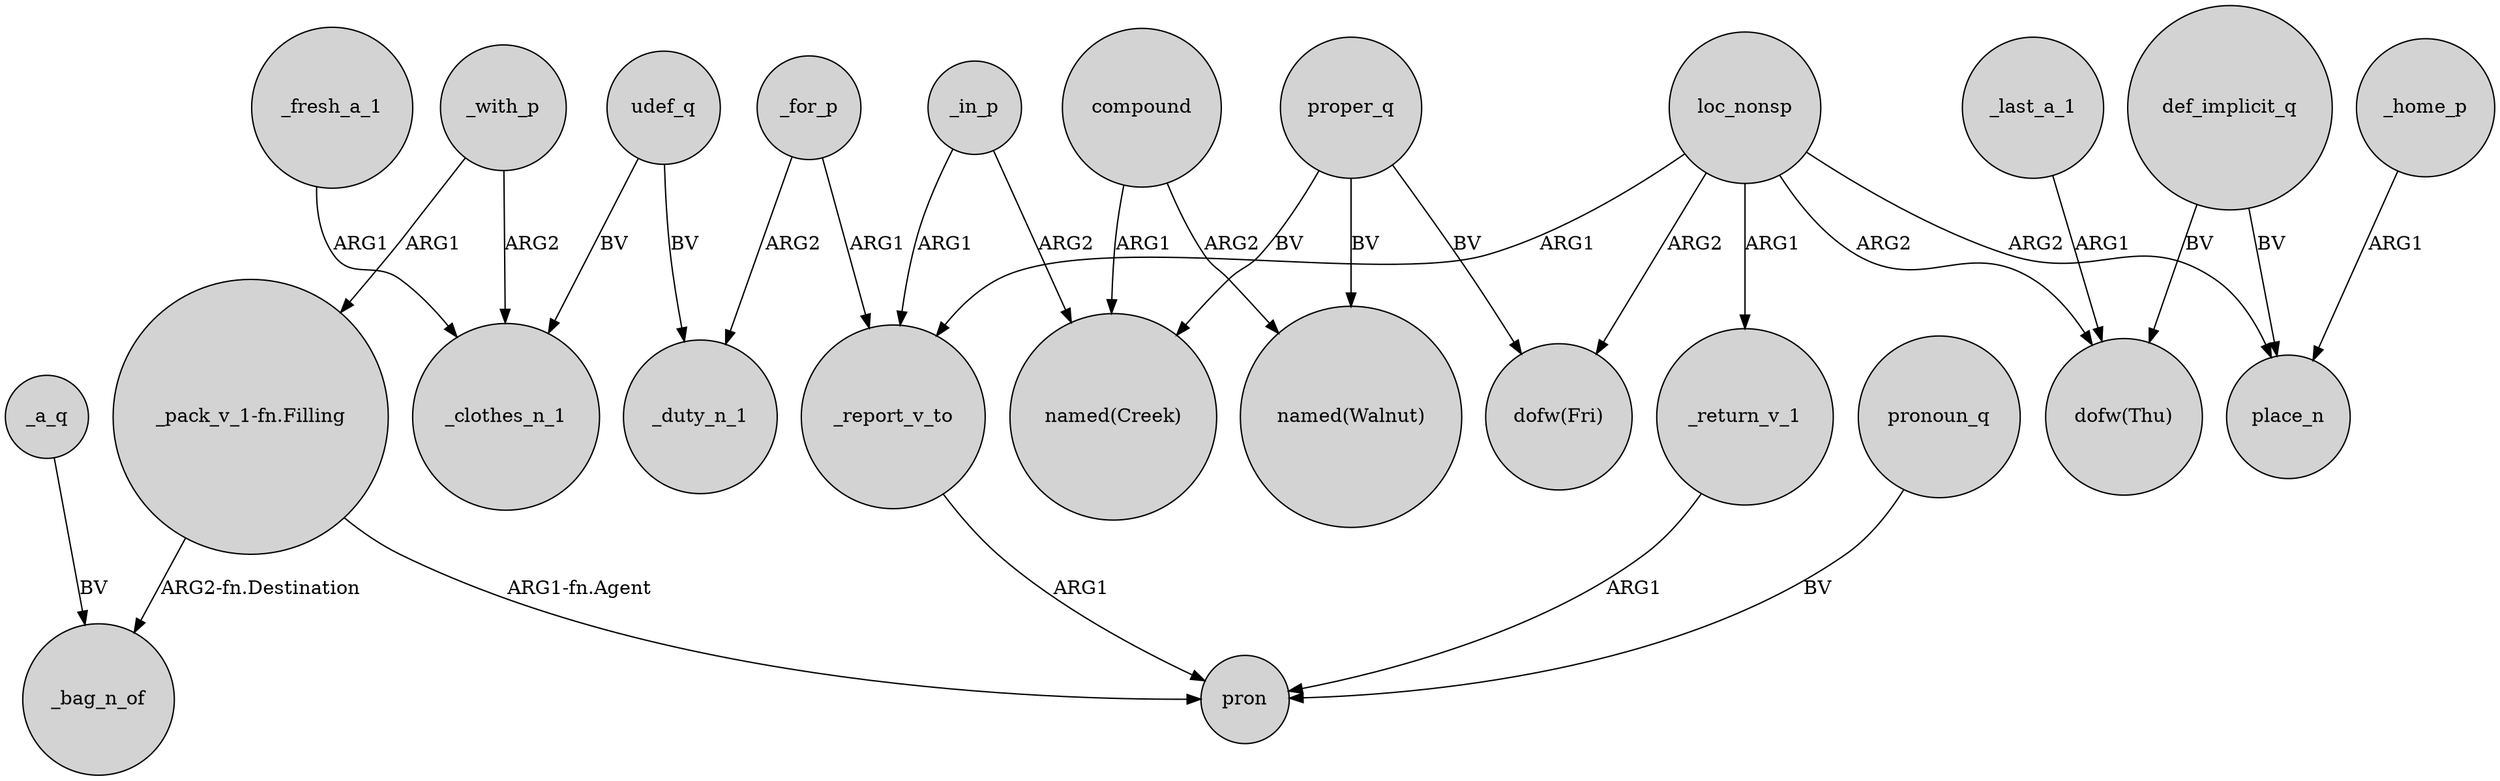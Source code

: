 digraph {
	node [shape=circle style=filled]
	udef_q -> _clothes_n_1 [label=BV]
	proper_q -> "dofw(Fri)" [label=BV]
	proper_q -> "named(Creek)" [label=BV]
	"_pack_v_1-fn.Filling" -> _bag_n_of [label="ARG2-fn.Destination"]
	compound -> "named(Walnut)" [label=ARG2]
	_for_p -> _report_v_to [label=ARG1]
	proper_q -> "named(Walnut)" [label=BV]
	def_implicit_q -> place_n [label=BV]
	_last_a_1 -> "dofw(Thu)" [label=ARG1]
	loc_nonsp -> "dofw(Fri)" [label=ARG2]
	_return_v_1 -> pron [label=ARG1]
	pronoun_q -> pron [label=BV]
	_in_p -> _report_v_to [label=ARG1]
	def_implicit_q -> "dofw(Thu)" [label=BV]
	_with_p -> "_pack_v_1-fn.Filling" [label=ARG1]
	loc_nonsp -> _report_v_to [label=ARG1]
	_report_v_to -> pron [label=ARG1]
	"_pack_v_1-fn.Filling" -> pron [label="ARG1-fn.Agent"]
	loc_nonsp -> "dofw(Thu)" [label=ARG2]
	_for_p -> _duty_n_1 [label=ARG2]
	udef_q -> _duty_n_1 [label=BV]
	loc_nonsp -> place_n [label=ARG2]
	_with_p -> _clothes_n_1 [label=ARG2]
	_fresh_a_1 -> _clothes_n_1 [label=ARG1]
	loc_nonsp -> _return_v_1 [label=ARG1]
	_a_q -> _bag_n_of [label=BV]
	_home_p -> place_n [label=ARG1]
	_in_p -> "named(Creek)" [label=ARG2]
	compound -> "named(Creek)" [label=ARG1]
}
